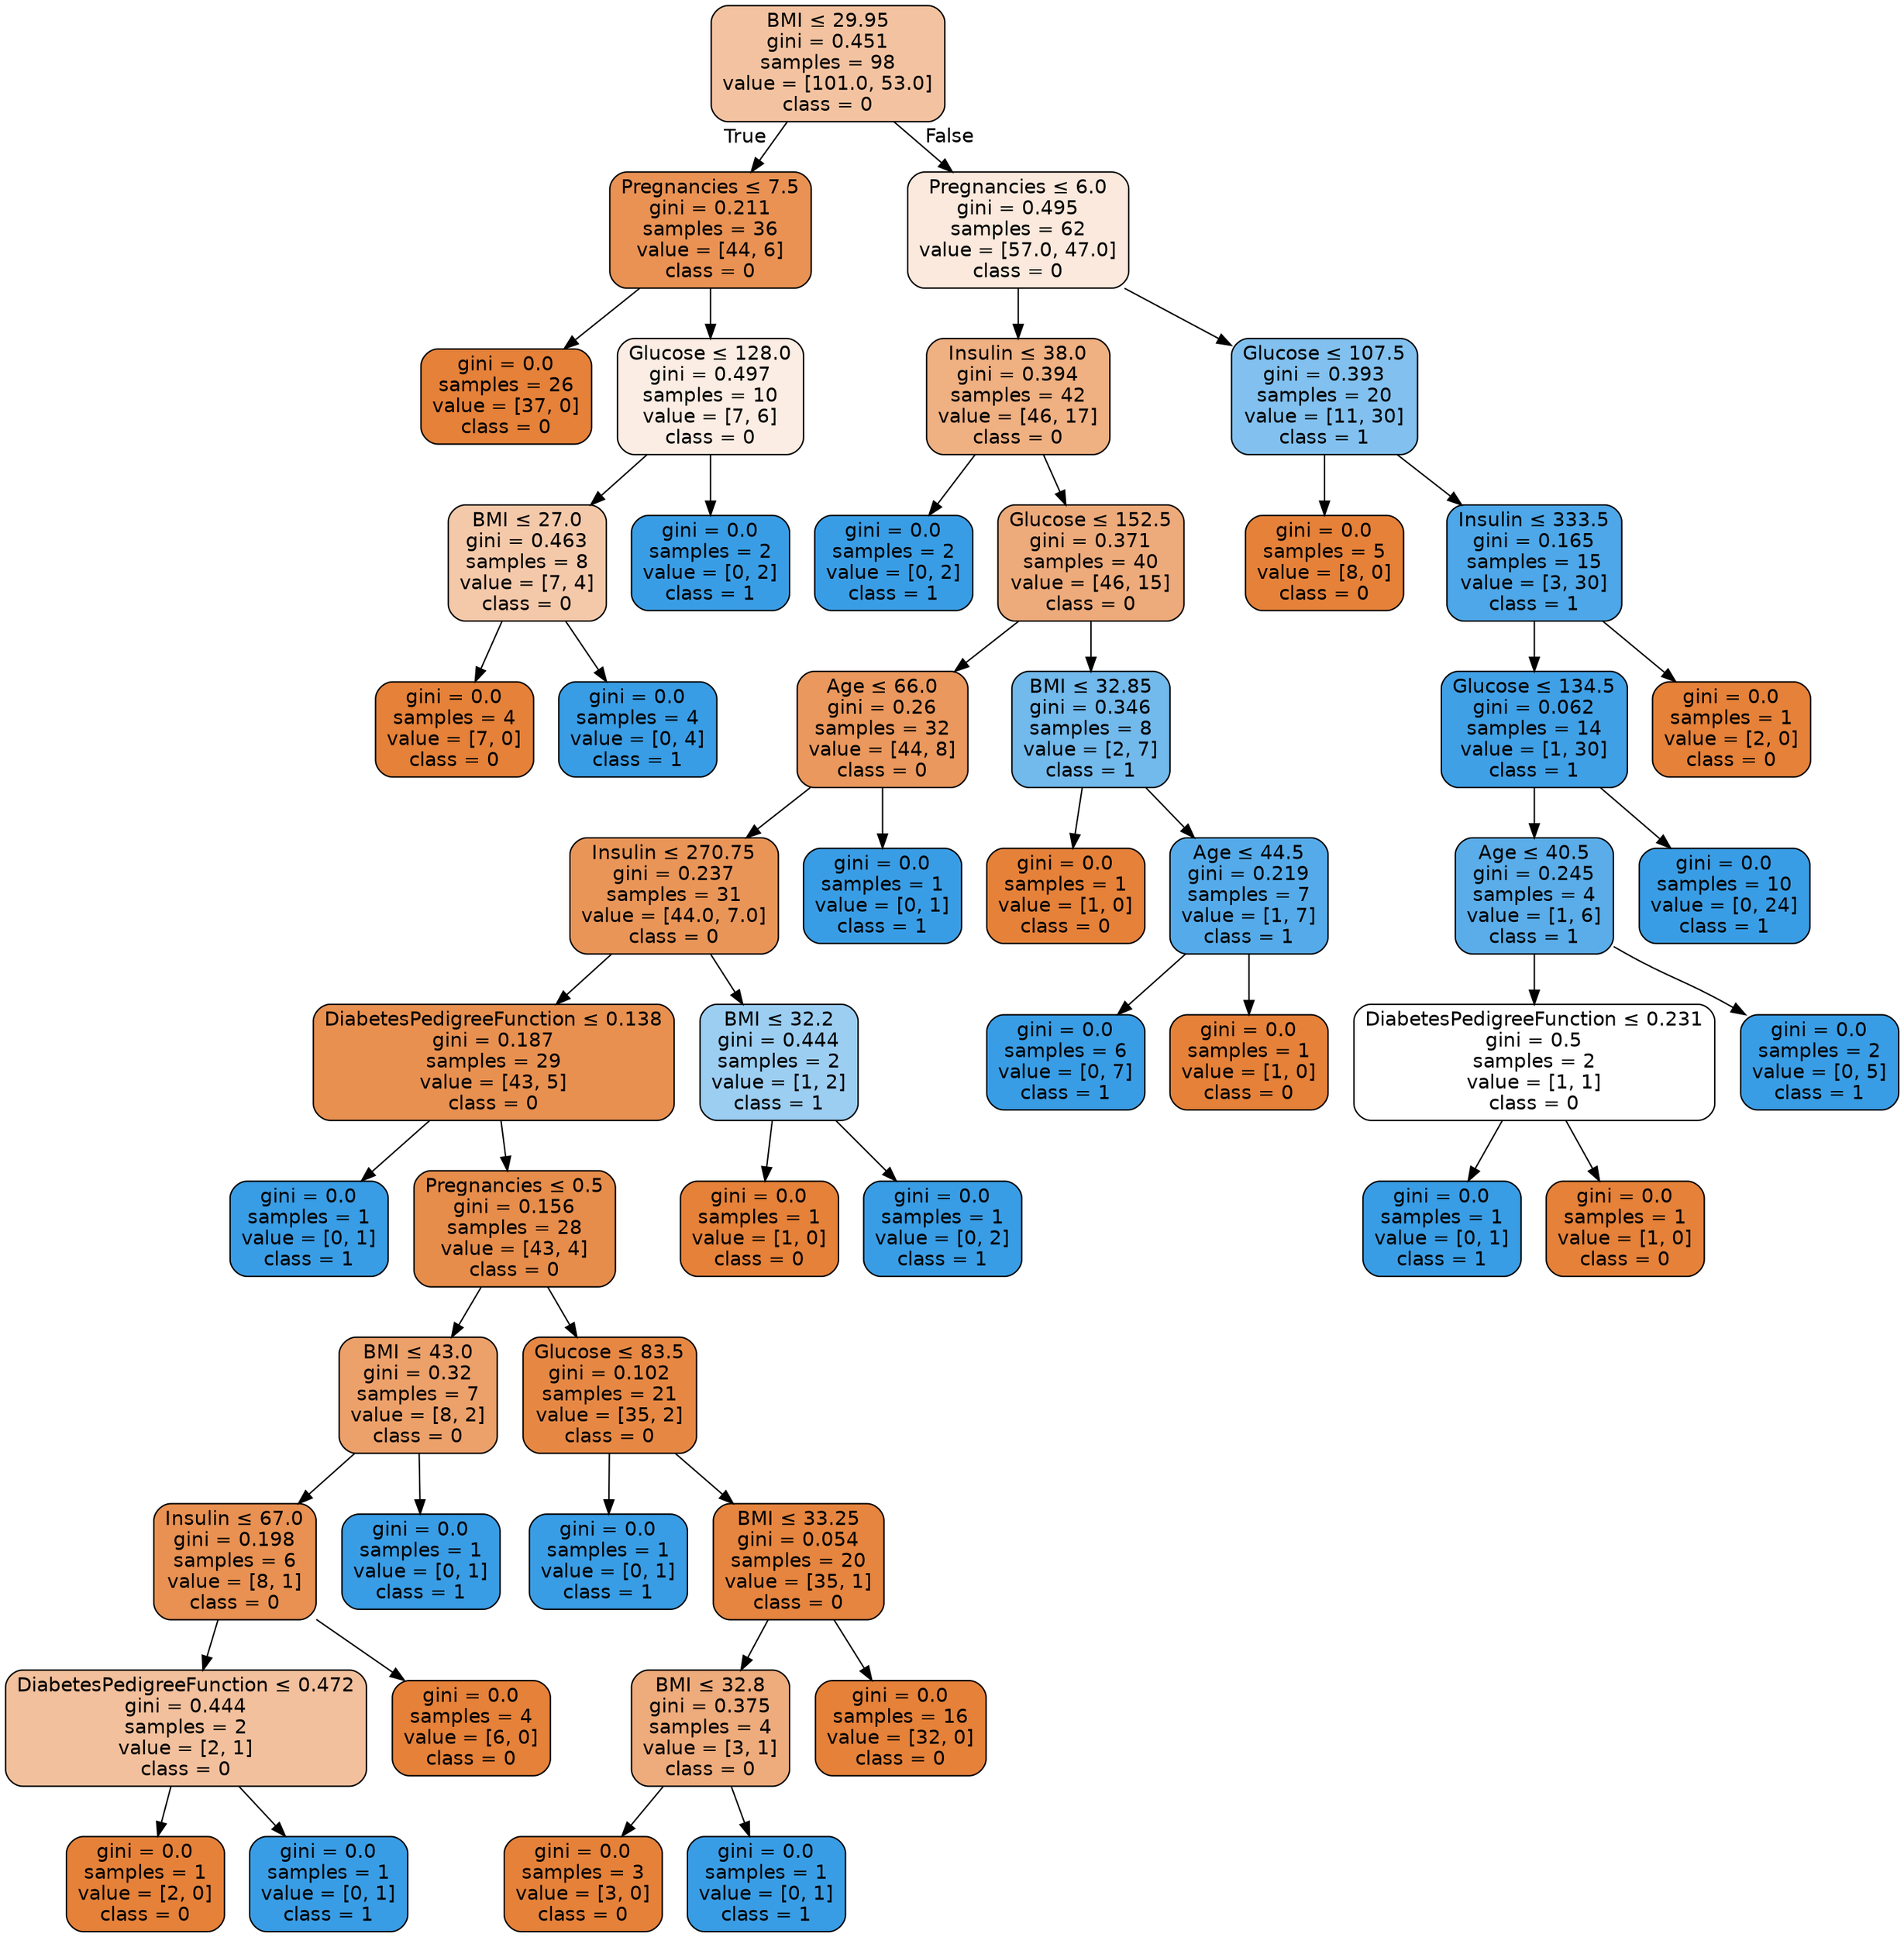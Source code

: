 digraph Tree {
node [shape=box, style="filled, rounded", color="black", fontname="helvetica"] ;
edge [fontname="helvetica"] ;
0 [label=<BMI &le; 29.95<br/>gini = 0.451<br/>samples = 98<br/>value = [101.0, 53.0]<br/>class = 0>, fillcolor="#f3c3a1"] ;
1 [label=<Pregnancies &le; 7.5<br/>gini = 0.211<br/>samples = 36<br/>value = [44, 6]<br/>class = 0>, fillcolor="#e99254"] ;
0 -> 1 [labeldistance=2.5, labelangle=45, headlabel="True"] ;
2 [label=<gini = 0.0<br/>samples = 26<br/>value = [37, 0]<br/>class = 0>, fillcolor="#e58139"] ;
1 -> 2 ;
3 [label=<Glucose &le; 128.0<br/>gini = 0.497<br/>samples = 10<br/>value = [7, 6]<br/>class = 0>, fillcolor="#fbede3"] ;
1 -> 3 ;
4 [label=<BMI &le; 27.0<br/>gini = 0.463<br/>samples = 8<br/>value = [7, 4]<br/>class = 0>, fillcolor="#f4c9aa"] ;
3 -> 4 ;
5 [label=<gini = 0.0<br/>samples = 4<br/>value = [7, 0]<br/>class = 0>, fillcolor="#e58139"] ;
4 -> 5 ;
6 [label=<gini = 0.0<br/>samples = 4<br/>value = [0, 4]<br/>class = 1>, fillcolor="#399de5"] ;
4 -> 6 ;
7 [label=<gini = 0.0<br/>samples = 2<br/>value = [0, 2]<br/>class = 1>, fillcolor="#399de5"] ;
3 -> 7 ;
8 [label=<Pregnancies &le; 6.0<br/>gini = 0.495<br/>samples = 62<br/>value = [57.0, 47.0]<br/>class = 0>, fillcolor="#fae9dc"] ;
0 -> 8 [labeldistance=2.5, labelangle=-45, headlabel="False"] ;
9 [label=<Insulin &le; 38.0<br/>gini = 0.394<br/>samples = 42<br/>value = [46, 17]<br/>class = 0>, fillcolor="#efb082"] ;
8 -> 9 ;
10 [label=<gini = 0.0<br/>samples = 2<br/>value = [0, 2]<br/>class = 1>, fillcolor="#399de5"] ;
9 -> 10 ;
11 [label=<Glucose &le; 152.5<br/>gini = 0.371<br/>samples = 40<br/>value = [46, 15]<br/>class = 0>, fillcolor="#edaa7a"] ;
9 -> 11 ;
12 [label=<Age &le; 66.0<br/>gini = 0.26<br/>samples = 32<br/>value = [44, 8]<br/>class = 0>, fillcolor="#ea985d"] ;
11 -> 12 ;
13 [label=<Insulin &le; 270.75<br/>gini = 0.237<br/>samples = 31<br/>value = [44.0, 7.0]<br/>class = 0>, fillcolor="#e99558"] ;
12 -> 13 ;
14 [label=<DiabetesPedigreeFunction &le; 0.138<br/>gini = 0.187<br/>samples = 29<br/>value = [43, 5]<br/>class = 0>, fillcolor="#e89050"] ;
13 -> 14 ;
15 [label=<gini = 0.0<br/>samples = 1<br/>value = [0, 1]<br/>class = 1>, fillcolor="#399de5"] ;
14 -> 15 ;
16 [label=<Pregnancies &le; 0.5<br/>gini = 0.156<br/>samples = 28<br/>value = [43, 4]<br/>class = 0>, fillcolor="#e78d4b"] ;
14 -> 16 ;
17 [label=<BMI &le; 43.0<br/>gini = 0.32<br/>samples = 7<br/>value = [8, 2]<br/>class = 0>, fillcolor="#eca06a"] ;
16 -> 17 ;
18 [label=<Insulin &le; 67.0<br/>gini = 0.198<br/>samples = 6<br/>value = [8, 1]<br/>class = 0>, fillcolor="#e89152"] ;
17 -> 18 ;
19 [label=<DiabetesPedigreeFunction &le; 0.472<br/>gini = 0.444<br/>samples = 2<br/>value = [2, 1]<br/>class = 0>, fillcolor="#f2c09c"] ;
18 -> 19 ;
20 [label=<gini = 0.0<br/>samples = 1<br/>value = [2, 0]<br/>class = 0>, fillcolor="#e58139"] ;
19 -> 20 ;
21 [label=<gini = 0.0<br/>samples = 1<br/>value = [0, 1]<br/>class = 1>, fillcolor="#399de5"] ;
19 -> 21 ;
22 [label=<gini = 0.0<br/>samples = 4<br/>value = [6, 0]<br/>class = 0>, fillcolor="#e58139"] ;
18 -> 22 ;
23 [label=<gini = 0.0<br/>samples = 1<br/>value = [0, 1]<br/>class = 1>, fillcolor="#399de5"] ;
17 -> 23 ;
24 [label=<Glucose &le; 83.5<br/>gini = 0.102<br/>samples = 21<br/>value = [35, 2]<br/>class = 0>, fillcolor="#e68844"] ;
16 -> 24 ;
25 [label=<gini = 0.0<br/>samples = 1<br/>value = [0, 1]<br/>class = 1>, fillcolor="#399de5"] ;
24 -> 25 ;
26 [label=<BMI &le; 33.25<br/>gini = 0.054<br/>samples = 20<br/>value = [35, 1]<br/>class = 0>, fillcolor="#e6853f"] ;
24 -> 26 ;
27 [label=<BMI &le; 32.8<br/>gini = 0.375<br/>samples = 4<br/>value = [3, 1]<br/>class = 0>, fillcolor="#eeab7b"] ;
26 -> 27 ;
28 [label=<gini = 0.0<br/>samples = 3<br/>value = [3, 0]<br/>class = 0>, fillcolor="#e58139"] ;
27 -> 28 ;
29 [label=<gini = 0.0<br/>samples = 1<br/>value = [0, 1]<br/>class = 1>, fillcolor="#399de5"] ;
27 -> 29 ;
30 [label=<gini = 0.0<br/>samples = 16<br/>value = [32, 0]<br/>class = 0>, fillcolor="#e58139"] ;
26 -> 30 ;
31 [label=<BMI &le; 32.2<br/>gini = 0.444<br/>samples = 2<br/>value = [1, 2]<br/>class = 1>, fillcolor="#9ccef2"] ;
13 -> 31 ;
32 [label=<gini = 0.0<br/>samples = 1<br/>value = [1, 0]<br/>class = 0>, fillcolor="#e58139"] ;
31 -> 32 ;
33 [label=<gini = 0.0<br/>samples = 1<br/>value = [0, 2]<br/>class = 1>, fillcolor="#399de5"] ;
31 -> 33 ;
34 [label=<gini = 0.0<br/>samples = 1<br/>value = [0, 1]<br/>class = 1>, fillcolor="#399de5"] ;
12 -> 34 ;
35 [label=<BMI &le; 32.85<br/>gini = 0.346<br/>samples = 8<br/>value = [2, 7]<br/>class = 1>, fillcolor="#72b9ec"] ;
11 -> 35 ;
36 [label=<gini = 0.0<br/>samples = 1<br/>value = [1, 0]<br/>class = 0>, fillcolor="#e58139"] ;
35 -> 36 ;
37 [label=<Age &le; 44.5<br/>gini = 0.219<br/>samples = 7<br/>value = [1, 7]<br/>class = 1>, fillcolor="#55abe9"] ;
35 -> 37 ;
38 [label=<gini = 0.0<br/>samples = 6<br/>value = [0, 7]<br/>class = 1>, fillcolor="#399de5"] ;
37 -> 38 ;
39 [label=<gini = 0.0<br/>samples = 1<br/>value = [1, 0]<br/>class = 0>, fillcolor="#e58139"] ;
37 -> 39 ;
40 [label=<Glucose &le; 107.5<br/>gini = 0.393<br/>samples = 20<br/>value = [11, 30]<br/>class = 1>, fillcolor="#82c1ef"] ;
8 -> 40 ;
41 [label=<gini = 0.0<br/>samples = 5<br/>value = [8, 0]<br/>class = 0>, fillcolor="#e58139"] ;
40 -> 41 ;
42 [label=<Insulin &le; 333.5<br/>gini = 0.165<br/>samples = 15<br/>value = [3, 30]<br/>class = 1>, fillcolor="#4da7e8"] ;
40 -> 42 ;
43 [label=<Glucose &le; 134.5<br/>gini = 0.062<br/>samples = 14<br/>value = [1, 30]<br/>class = 1>, fillcolor="#40a0e6"] ;
42 -> 43 ;
44 [label=<Age &le; 40.5<br/>gini = 0.245<br/>samples = 4<br/>value = [1, 6]<br/>class = 1>, fillcolor="#5aade9"] ;
43 -> 44 ;
45 [label=<DiabetesPedigreeFunction &le; 0.231<br/>gini = 0.5<br/>samples = 2<br/>value = [1, 1]<br/>class = 0>, fillcolor="#ffffff"] ;
44 -> 45 ;
46 [label=<gini = 0.0<br/>samples = 1<br/>value = [0, 1]<br/>class = 1>, fillcolor="#399de5"] ;
45 -> 46 ;
47 [label=<gini = 0.0<br/>samples = 1<br/>value = [1, 0]<br/>class = 0>, fillcolor="#e58139"] ;
45 -> 47 ;
48 [label=<gini = 0.0<br/>samples = 2<br/>value = [0, 5]<br/>class = 1>, fillcolor="#399de5"] ;
44 -> 48 ;
49 [label=<gini = 0.0<br/>samples = 10<br/>value = [0, 24]<br/>class = 1>, fillcolor="#399de5"] ;
43 -> 49 ;
50 [label=<gini = 0.0<br/>samples = 1<br/>value = [2, 0]<br/>class = 0>, fillcolor="#e58139"] ;
42 -> 50 ;
}